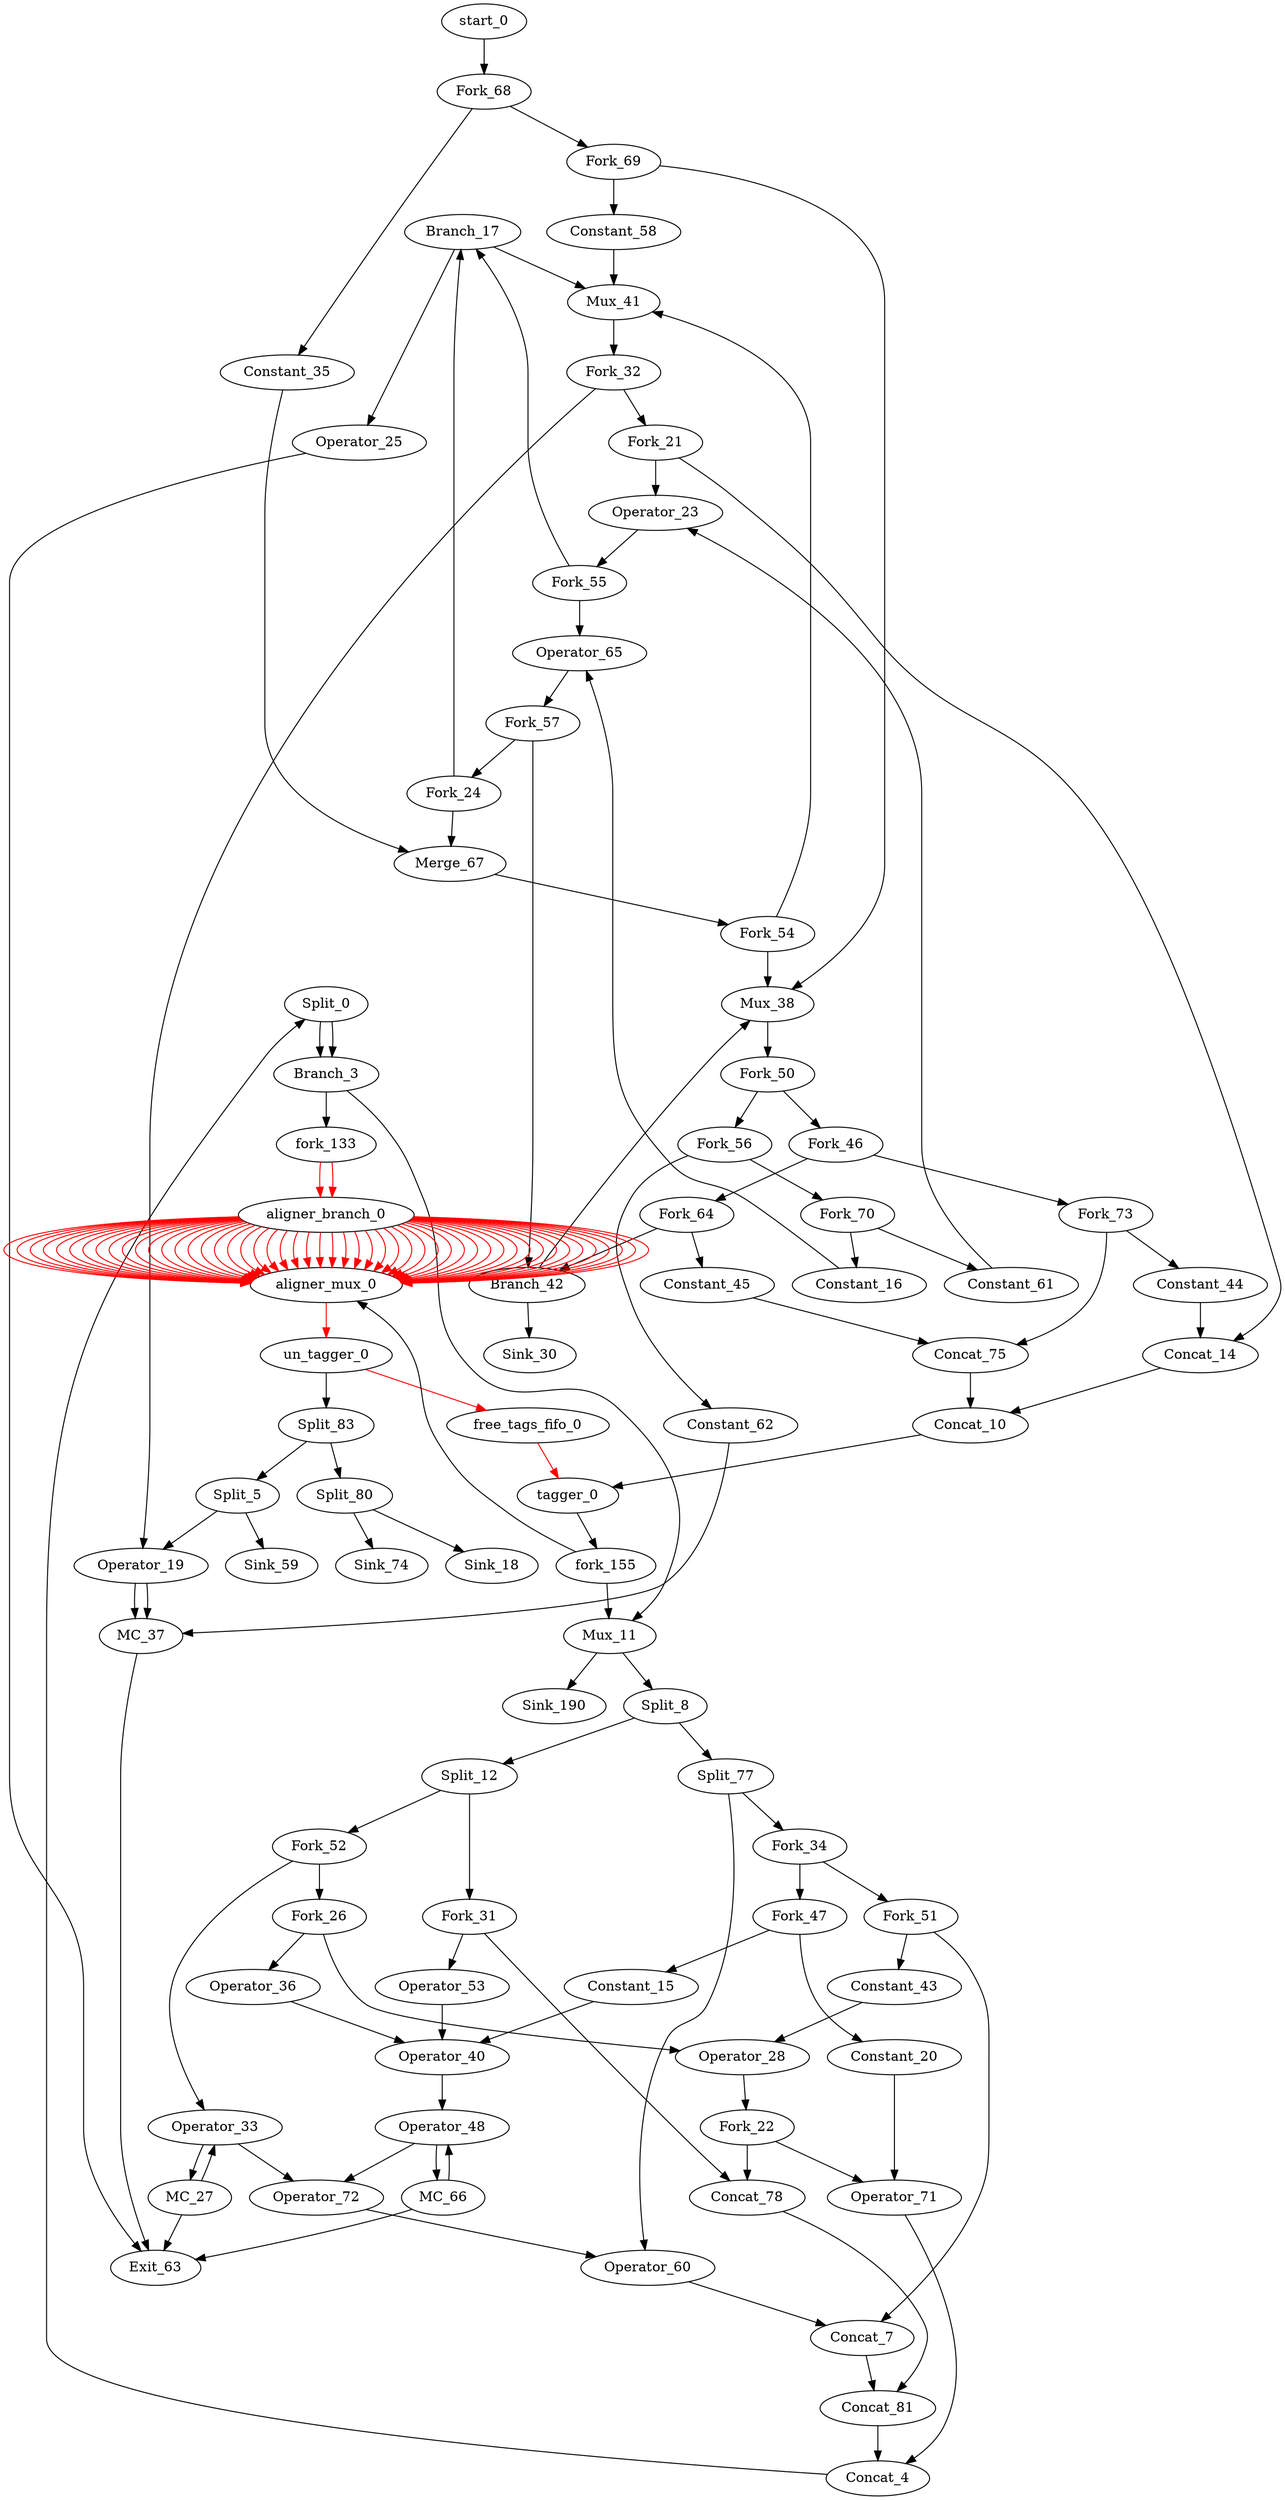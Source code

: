 Digraph G {
"Split_0" [type = "Split", in = "in1:98", out = " out1:97 out2:1 ", bbID = 3, tagged = true, taggers_num = 1, tagger_id = -1];
"Branch_3" [type = "Branch", in = "in1:97 in2?:1", out = " out1+:97 out2-:97 ", bbID = 3, tagged = true, taggers_num = 1, tagger_id = -1];
"Concat_4" [type = "Concat", in = "in1:97 in2:1", out = " out1:98 ", bbID = 3, tagged = true, taggers_num = 1, tagger_id = -1];
"Split_5" [type = "Split", in = "in1:33", out = " out1:32 out2:1 ", bbID = 3, tagged = false, taggers_num = 0, tagger_id = -1];
"Concat_7" [type = "Concat", in = "in1:32 in2:1", out = " out1:33 ", bbID = 3, tagged = true, taggers_num = 1, tagger_id = -1];
"Split_8" [type = "Split", in = "in1:97", out = " out1:33 out2:64 ", bbID = 3, tagged = true, taggers_num = 1, tagger_id = -1];
"Concat_10" [type = "Concat", in = "in1:33 in2:64", out = " out1:97 ", bbID = 3, tagged = false, taggers_num = 0, tagger_id = -1];
"Mux_11" [type = "CntrlMerge", in = "in1:97 in2:97", out = " out1:97 out2?:1 ", delay = 0.366, bbID = 3, tagged = true, taggers_num = 1, tagger_id = -1];
"Split_12" [type = "Split", in = "in1:64", out = " out1:32 out2:32 ", bbID = 3, tagged = true, taggers_num = 1, tagger_id = -1];
"Concat_14" [type = "Concat", in = "in1:32 in2:32", out = " out1:64 ", bbID = 3, tagged = false, taggers_num = 0, tagger_id = -1];
"Constant_15" [type = "Constant", value = "0x0000001E", tagger_id = -1, taggers_num = 0, tagged = false, out = "out1:32", in = "in1:32", bbID = 3];
"Constant_16" [type = "Constant", value = "0x0000001E", tagger_id = -1, taggers_num = 0, tagged = false, out = "out1:32", in = "in1:32", bbID = 4];
"Branch_17" [type = "Branch", tagger_id = -1, taggers_num = 0, tagged = false, out = "out1+:32 out2-:32", in = "in1:32 in2?:1*i", bbID = 4];
"Sink_18" [type = "Sink", in = "in1:32", bbID = 0];
"Operator_19" [type = "Operator", op = "mc_store_op", II = 1, latency = 0, delay = 0, offset = 0, portId = 0, tagger_id = -1, taggers_num = 0, tagged = false, out = "out1:32 out2:32 ", in = "in1:32 in2:32 ", bbID = 4];
"Constant_20" [type = "Constant", value = "0x0000001E", tagger_id = -1, taggers_num = 1, tagged = true, out = "out1:32", in = "in1:32", bbID = 3];
"Fork_21" [type = "Fork", tagger_id = -1, taggers_num = 0, tagged = false, out = "out1:32 out2:32", in = "in1:32", bbID = 2];
"Fork_22" [type = "Fork", tagger_id = -1, taggers_num = 1, tagged = true, out = "out1:32 out2:32 ", in = "in1:32", bbID = 3];
"Operator_23" [type = "Operator", op = "add_op", II = 1, latency = 0, delay = 1.693, tagger_id = -1, taggers_num = 0, tagged = false, out = "out1:32 ", in = "in1:32 in2:32 ", bbID = 4];
"Fork_24" [type = "Fork", tagger_id = -1, taggers_num = 0, tagged = false, out = "out1:32 out2:32", in = "in1:32", bbID = 4];
"Operator_25" [type = "Operator", op = "ret_op", II = 1, latency = 0, delay = 0, tagger_id = -1, taggers_num = 0, tagged = false, out = "out1:32 ", in = "in1:32 ", bbID = 5];
"Fork_26" [type = "Fork", tagger_id = -1, taggers_num = 0, tagged = true, out = "out1:32 out2:32", in = "in1:32", bbID = 3];
"MC_27" [type = "MC", stcount = 0, ldcount = 1, bbcount = 0, memory = "V", out = "out1:32*l0d out2:0*e ", in = "in1:32*l0a ", bbID = 0];
"Operator_28" [type = "Operator", op = "add_op", II = 1, latency = 0, delay = 1.693, tagger_id = -1, taggers_num = 1, tagged = true, out = "out1:32 ", in = "in1:32 in2:32 ", bbID = 3];
"Sink_30" [type = "Sink", in = "in1:0", bbID = 0];
"Fork_31" [type = "Fork", tagger_id = -1, taggers_num = 1, tagged = true, out = "out1:32 out2:32 ", in = "in1:32", bbID = 3];
"Fork_32" [type = "Fork", tagger_id = -1, taggers_num = 0, tagged = false, out = "out1:32 out2:32", in = "in1:32", bbID = 2];
"Operator_33" [type = "Operator", op = "mc_load_op", II = 1, latency = 2, delay = 0, offset = 0, portId = 0, tagger_id = -1, taggers_num = 1, tagged = true, out = "out1:32 out2:32 ", in = "in1:32 in2:32", bbID = 3];
"Fork_34" [type = "Fork", tagger_id = -1, taggers_num = 1, tagged = true, out = "out1:0 out2:0", in = "in1:0", bbID = 3];
"Constant_35" [type = "Constant", value = "0x00000000", tagger_id = -1, taggers_num = 0, tagged = false, out = "out1:32", in = "in1:32", bbID = 1];
"Operator_36" [type = "Operator", op = "zext_op", II = 1, latency = 0, delay = 0, tagger_id = -1, taggers_num = 1, tagged = true, out = "out1:32 ", in = "in1:32 ", bbID = 3];
"MC_37" [type = "MC", stcount = 1, ldcount = 0, bbcount = 1, memory = "Out", out = "out1:0*e ", in = "in1:32*c0 in2:32*s0a in3:32*s0d ", bbID = 0];
"Mux_38" [type = "Mux", tagger_id = -1, taggers_num = 0, tagged = false, out = "out1:0", in = "in1?:1 in2:0 in3:0 ", bbID = 2];
"start_0" [type = "Entry", in = "in1:0", out = " out1:0 ", control = "true", bbID = 1, tagged = false, taggers_num = 0, tagger_id = -1];
"Operator_40" [type = "Operator", op = "getelementptr_op", II = 1, latency = 0, delay = 2.966, tagger_id = -1, taggers_num = 1, tagged = true, out = "out1:32 ", in = "in1:32 in2:32 in3:32 ", bbID = 3];
"Mux_41" [type = "Mux", tagger_id = -1, taggers_num = 0, tagged = false, out = "out1:32", in = "in1?:1 in2:32 in3:32 ", bbID = 2];
"Branch_42" [type = "Branch", tagger_id = -1, taggers_num = 0, tagged = false, out = "out1+:0 out2-:0", in = "in1:0 in2?:1*i", bbID = 2];
"Constant_43" [type = "Constant", value = "0x00000001", tagger_id = -1, taggers_num = 1, tagged = true, out = "out1:32", in = "in1:32", bbID = 3];
"Constant_44" [type = "Constant", value = "0x00000000", tagger_id = -1, taggers_num = 0, tagged = false, out = "out1:32", in = "in1:32", bbID = 2];
"Constant_45" [type = "Constant", value = "0x00000000", tagger_id = -1, taggers_num = 0, tagged = false, out = "out1:32", in = "in1:32", bbID = 2];
"Fork_46" [type = "Fork", tagger_id = -1, taggers_num = 0, tagged = false, out = "out1:0 out2:0", in = "in1:0", bbID = 2];
"Fork_47" [type = "Fork", tagger_id = -1, taggers_num = 1, tagged = true, out = "out1:0 out2:0", in = "in1:0", bbID = 3];
"Operator_48" [type = "Operator", op = "mc_load_op", II = 1, latency = 2, delay = 0, offset = 0, portId = 0, tagger_id = -1, taggers_num = 1, tagged = true, out = "out1:32 out2:32 ", in = "in1:32 in2:32", bbID = 3];
"Fork_50" [type = "Fork", tagger_id = -1, taggers_num = 0, tagged = false, out = "out1:0 out2:0", in = "in1:0", bbID = 2];
"Fork_51" [type = "Fork", tagger_id = -1, taggers_num = 1, tagged = true, out = "out1:0 out2:0", in = "in1:0", bbID = 3];
"Fork_52" [type = "Fork", tagger_id = -1, taggers_num = 1, tagged = true, out = "out1:32 out2:32", in = "in1:32", bbID = 3];
"Operator_53" [type = "Operator", op = "zext_op", II = 1, latency = 0, delay = 0, tagger_id = -1, taggers_num = 1, tagged = true, out = "out1:32 ", in = "in1:32 ", bbID = 3];
"Fork_54" [type = "Fork", tagger_id = -1, taggers_num = 0, tagged = false, out = "out1:32 out2:32 ", in = "in1:32", bbID = 2];
"Fork_55" [type = "Fork", tagger_id = -1, taggers_num = 0, tagged = false, out = "out1:32 out2:32 ", in = "in1:32", bbID = 4];
"Fork_56" [type = "Fork", tagger_id = -1, taggers_num = 0, tagged = false, out = "out1:0 out2:0", in = "in1:0", bbID = 2];
"Fork_57" [type = "Fork", tagger_id = -1, taggers_num = 0, tagged = false, out = "out1:32 out2:32", in = "in1:32", bbID = 4];
"Constant_58" [type = "Constant", value = "0x00000000", tagger_id = -1, taggers_num = 0, tagged = false, out = "out1:32", in = "in1:32", bbID = 1];
"Sink_59" [type = "Sink", in = "in1:0", bbID = 0];
"Operator_60" [type = "Operator", op = "fadd_op", II = 1, latency = 10, delay = 0.966, tagger_id = -1, taggers_num = 1, tagged = true, out = "out1:32 ", in = "in1:32 in2:32 ", bbID = 3];
"Constant_61" [type = "Constant", value = "0x00000001", tagger_id = -1, taggers_num = 0, tagged = false, out = "out1:32", in = "in1:32", bbID = 4];
"Constant_62" [type = "Constant", value = "0x00000001", tagger_id = -1, taggers_num = 0, tagged = false, out = "out1:32", in = "in1:32", bbID = 4];
"Exit_63" [type = "Exit", out = "out1:32", in = "in1:0*e in2:0*e in3:0*e  in4:32 ", bbID = 0];
"Fork_64" [type = "Fork", tagger_id = -1, taggers_num = 0, tagged = false, out = "out1:0 out2:0", in = "in1:0", bbID = 2];
"Operator_65" [type = "Operator", op = "icmp_ult_op", II = 1, latency = 0, delay = 1.53, tagger_id = -1, taggers_num = 0, tagged = false, out = "out1:1 ", in = "in1:32 in2:32 ", bbID = 4];
"MC_66" [type = "MC", stcount = 0, ldcount = 1, bbcount = 0, memory = "M", out = "out1:32*l0d out2:0*e ", in = "in1:32*l0a ", bbID = 0];
"Merge_67" [type = "Merge", delay = 0.366, tagger_id = -1, taggers_num = 0, tagged = false, out = "out1:32", in = "in1:32 in2:32 ", bbID = 2];
"Fork_68" [type = "Fork", tagger_id = -1, taggers_num = 0, tagged = false, out = "out1:0 out2:0", in = "in1:0", bbID = 1];
"Fork_69" [type = "Fork", tagger_id = -1, taggers_num = 0, tagged = false, out = "out1:0 out2:0", in = "in1:0", bbID = 1];
"Fork_70" [type = "Fork", tagger_id = -1, taggers_num = 0, tagged = false, out = "out1:0 out2:0", in = "in1:0", bbID = 2];
"Operator_71" [type = "Operator", op = "icmp_ult_op", II = 1, latency = 0, delay = 1.53, tagger_id = -1, taggers_num = 1, tagged = true, out = "out1:1 ", in = "in1:32 in2:32 ", bbID = 3];
"Operator_72" [type = "Operator", op = "fmul_op", II = 1, latency = 6, delay = 0.966, tagger_id = -1, taggers_num = 1, tagged = true, out = "out1:32 ", in = "in1:32 in2:32 ", bbID = 3];
"Fork_73" [type = "Fork", tagger_id = -1, taggers_num = 0, tagged = false, out = "out1:0 out2:0", in = "in1:0", bbID = 2];
"Sink_74" [type = "Sink", in = "in1:32", bbID = 0];
"Concat_75" [type = "Concat", in = "in1:32 in2:1", out = " out1:33 ", bbID = 3, tagged = false, taggers_num = 0, tagger_id = -1];
"Split_77" [type = "Split", in = "in1:33", out = " out1:32 out2:1 ", bbID = 3, tagged = true, taggers_num = 1, tagger_id = -1];
"Concat_78" [type = "Concat", in = "in1:32 in2:32", out = " out1:64 ", bbID = 3, tagged = true, taggers_num = 1, tagger_id = -1];
"Split_80" [type = "Split", in = "in1:64", out = " out1:32 out2:32 ", bbID = 3, tagged = false, taggers_num = 0, tagger_id = -1];
"Concat_81" [type = "Concat", in = "in1:33 in2:64", out = " out1:97 ", bbID = 3, tagged = true, taggers_num = 1, tagger_id = -1];
"Split_83" [type = "Split", in = "in1:97", out = " out1:33 out2:64 ", bbID = 3, tagged = false, taggers_num = 0, tagger_id = -1];


"aligner_branch_0" [type = "Aligner_Branch", bbID= 4,  in = "in1:97 in2?:32", out = " out1:97 out2:97 out3:97 out4:97 out5:97 out6:97 out7:97 out8:97 out9:97 out10:97 out11:97 out12:97 out13:97 out14:97 out15:97 out16:97 out17:97 out18:97 out19:97 out20:97 out21:97 out22:97 out23:97 out24:97 out25:97 out26:97 out27:97 out28:97 out29:97 out30:97 out31:97 out32:97 out33:97 out34:97 out35:97 out36:97 out37:97 out38:97 out39:97 out40:97 out41:97 out42:97 out43:97 out44:97 out45:97 out46:97 out47:97 out48:97 out49:97 out50:97", tagged=false, taggers_num=0, tagger_id=0];
"aligner_mux_0" [type = "Aligner_Mux", bbID= 4, in = " in1?:32 in2:97 in3:97 in4:97 in5:97 in6:97 in7:97 in8:97 in9:97 in10:97 in11:97 in12:97 in13:97 in14:97 in15:97 in16:97 in17:97 in18:97 in19:97 in20:97 in21:97 in22:97 in23:97 in24:97 in25:97 in26:97 in27:97 in28:97 in29:97 in30:97 in31:97 in32:97 in33:97 in34:97 in35:97 in36:97 in37:97 in38:97 in39:97 in40:97 in41:97 in42:97 in43:97 in44:97 in45:97 in46:97 in47:97 in48:97 in49:97 in50:97 in51:97", out = " out1:97", tagged=false, taggers_num=0, tagger_id=0];
"un_tagger_0" [type = "Un_Tagger", bbID= 4, in = " in1:97", out = " out1:97 out2:97", tagged=false, taggers_num=0, tagger_id=0];
"free_tags_fifo_0" [type = "Free_Tags_Fifo", bbID= 4, in = " in1:32", out = " out1:32", tagged=false, taggers_num=0, tagger_id=-1];
"tagger_0" [type = "Tagger", bbID= 2, in = " in1:97 in2:97", out = " out1:97", tagged=false, taggers_num=0, tagger_id=-1];
"fork_133" [type = "Fork", bbID= 4, in = "in1:97", out = "out1:97 out2:97 ", tagged=true, taggers_num=1, tagger_id=-1];
"fork_155" [type = "Fork", bbID= 4, in = "in1:97", out = "out1:97 out2:97 ", tagged=true, taggers_num=1, tagger_id=-1];

"Sink_190" [type = "Sink", in = "in1:32", bbID = 0];


  "Branch_3" -> "fork_133" [from = "out2", to = "in1" ];
  "fork_133" -> "aligner_branch_0" [color = "red", from = "out1", to = "in1"];
  "fork_133" -> "aligner_branch_0" [color = "red", from = "out2", to = "in2"];
  "aligner_mux_0" -> "un_tagger_0" [color = "red", from = "out1", to = "in1"];
  "un_tagger_0" -> "free_tags_fifo_0" [color = "red", from = "out1", to = "in1"];
  "un_tagger_0" -> "Split_83" [from = "out2", to = "in1" ];
  "free_tags_fifo_0" -> "tagger_0" [color = "red", from = "out1", to = "in1"];


  "aligner_branch_0" -> "aligner_mux_0" [color = "red", from = "out1", to = "in2"];
  "aligner_branch_0" -> "aligner_mux_0" [color = "red", from = "out2", to = "in3"];
  "aligner_branch_0" -> "aligner_mux_0" [color = "red", from = "out3", to = "in4"];
  "aligner_branch_0" -> "aligner_mux_0" [color = "red", from = "out4", to = "in5"];
  "aligner_branch_0" -> "aligner_mux_0" [color = "red", from = "out5", to = "in6"];
  "aligner_branch_0" -> "aligner_mux_0" [color = "red", from = "out6", to = "in7"];
  "aligner_branch_0" -> "aligner_mux_0" [color = "red", from = "out7", to = "in8"];
  "aligner_branch_0" -> "aligner_mux_0" [color = "red", from = "out8", to = "in9"];
  "aligner_branch_0" -> "aligner_mux_0" [color = "red", from = "out9", to = "in10"];
  "aligner_branch_0" -> "aligner_mux_0" [color = "red", from = "out10", to = "in11"];
  "aligner_branch_0" -> "aligner_mux_0" [color = "red", from = "out11", to = "in12"];
  "aligner_branch_0" -> "aligner_mux_0" [color = "red", from = "out12", to = "in13"];
  "aligner_branch_0" -> "aligner_mux_0" [color = "red", from = "out13", to = "in14"];
  "aligner_branch_0" -> "aligner_mux_0" [color = "red", from = "out14", to = "in15"];
  "aligner_branch_0" -> "aligner_mux_0" [color = "red", from = "out15", to = "in16"];
  "aligner_branch_0" -> "aligner_mux_0" [color = "red", from = "out16", to = "in17"];
  "aligner_branch_0" -> "aligner_mux_0" [color = "red", from = "out17", to = "in18"];
  "aligner_branch_0" -> "aligner_mux_0" [color = "red", from = "out18", to = "in19"];
  "aligner_branch_0" -> "aligner_mux_0" [color = "red", from = "out19", to = "in20"];
  "aligner_branch_0" -> "aligner_mux_0" [color = "red", from = "out20", to = "in21"];
  "aligner_branch_0" -> "aligner_mux_0" [color = "red", from = "out21", to = "in22"];
  "aligner_branch_0" -> "aligner_mux_0" [color = "red", from = "out22", to = "in23"];
  "aligner_branch_0" -> "aligner_mux_0" [color = "red", from = "out23", to = "in24"];
  "aligner_branch_0" -> "aligner_mux_0" [color = "red", from = "out24", to = "in25"];
  "aligner_branch_0" -> "aligner_mux_0" [color = "red", from = "out25", to = "in26"];
  "aligner_branch_0" -> "aligner_mux_0" [color = "red", from = "out26", to = "in27"];
  "aligner_branch_0" -> "aligner_mux_0" [color = "red", from = "out27", to = "in28"];
  "aligner_branch_0" -> "aligner_mux_0" [color = "red", from = "out28", to = "in29"];
  "aligner_branch_0" -> "aligner_mux_0" [color = "red", from = "out29", to = "in30"];
  "aligner_branch_0" -> "aligner_mux_0" [color = "red", from = "out30", to = "in31"];
  "aligner_branch_0" -> "aligner_mux_0" [color = "red", from = "out31", to = "in32"];
  "aligner_branch_0" -> "aligner_mux_0" [color = "red", from = "out32", to = "in33"];
  "aligner_branch_0" -> "aligner_mux_0" [color = "red", from = "out33", to = "in34"];
  "aligner_branch_0" -> "aligner_mux_0" [color = "red", from = "out34", to = "in35"];
  "aligner_branch_0" -> "aligner_mux_0" [color = "red", from = "out35", to = "in36"];
  "aligner_branch_0" -> "aligner_mux_0" [color = "red", from = "out36", to = "in37"];
  "aligner_branch_0" -> "aligner_mux_0" [color = "red", from = "out37", to = "in38"];
  "aligner_branch_0" -> "aligner_mux_0" [color = "red", from = "out38", to = "in39"];
  "aligner_branch_0" -> "aligner_mux_0" [color = "red", from = "out39", to = "in40"];
  "aligner_branch_0" -> "aligner_mux_0" [color = "red", from = "out40", to = "in41"];
  "aligner_branch_0" -> "aligner_mux_0" [color = "red", from = "out41", to = "in42"];
  "aligner_branch_0" -> "aligner_mux_0" [color = "red", from = "out42", to = "in43"];
  "aligner_branch_0" -> "aligner_mux_0" [color = "red", from = "out43", to = "in44"];
  "aligner_branch_0" -> "aligner_mux_0" [color = "red", from = "out44", to = "in45"];
  "aligner_branch_0" -> "aligner_mux_0" [color = "red", from = "out45", to = "in46"];
  "aligner_branch_0" -> "aligner_mux_0" [color = "red", from = "out46", to = "in47"];
  "aligner_branch_0" -> "aligner_mux_0" [color = "red", from = "out47", to = "in48"];
  "aligner_branch_0" -> "aligner_mux_0" [color = "red", from = "out48", to = "in49"];
  "aligner_branch_0" -> "aligner_mux_0" [color = "red", from = "out49", to = "in50"];
  "aligner_branch_0" -> "aligner_mux_0" [color = "red", from = "out50", to = "in51"];


  "Concat_81" -> "Concat_4" [from = "out1", to = "in1" ];
  "Split_83" -> "Split_80" [from = "out2", to = "in1" ];
  "Concat_78" -> "Concat_81" [from = "out1", to = "in2" ];
  "Split_8" -> "Split_77" [from = "out1", to = "in1" ];
  "Concat_75" -> "Concat_10" [from = "out1", to = "in1" ];
  "Operator_33" -> "MC_27" [from = "out2", to = "in1" ];
  "MC_27" -> "Operator_33" [from = "out1", to = "in1" ];
  "Operator_48" -> "MC_66" [from = "out2", to = "in1" ];
  "MC_66" -> "Operator_48" [from = "out1", to = "in1" ];
  "Operator_19" -> "MC_37" [from = "out2", to = "in2" ];
  "Operator_19" -> "MC_37" [from = "out1", to = "in3" ];
  "MC_27" -> "Exit_63" [from = "out2", to = "in1" ];
  "MC_66" -> "Exit_63" [from = "out2", to = "in2" ];
  "Constant_62" -> "MC_37" [from = "out1", to = "in1" ];
  "MC_37" -> "Exit_63" [from = "out1", to = "in3" ];
  "Constant_58" -> "Mux_41" [from = "out1", to = "in2" ];
  "Mux_41" -> "Fork_32" [from = "out1", to = "in1" ];
  "Constant_45" -> "Concat_75" [from = "out1", to = "in1" ];
  "Split_77" -> "Operator_60" [from = "out1", to = "in1" ];
  "Constant_44" -> "Concat_14" [from = "out1", to = "in1" ];
  "Split_12" -> "Fork_52" [from = "out1", to = "in1" ];
  "Operator_33" -> "Operator_72" [from = "out1", to = "in1" ];
  "Operator_53" -> "Operator_40" [from = "out1", to = "in1" ];
  "Operator_36" -> "Operator_40" [from = "out1", to = "in2" ];
  "Operator_40" -> "Operator_48" [from = "out1", to = "in2" ];
  "Operator_48" -> "Operator_72" [from = "out1", to = "in2" ];
  "Operator_72" -> "Operator_60" [from = "out1", to = "in2" ];
  "Operator_60" -> "Concat_7" [from = "out1", to = "in1" ];
  "Constant_43" -> "Operator_28" [from = "out1", to = "in2" ];
  "Operator_28" -> "Fork_22" [from = "out1", to = "in1" ];
  "Constant_20" -> "Operator_71" [from = "out1", to = "in2" ];
  "Operator_71" -> "Concat_4" [from = "out1", to = "in2" ];
  "Constant_61" -> "Operator_23" [from = "out1", to = "in2" ];
  "Operator_23" -> "Fork_55" [from = "out1", to = "in1" ];
  "Constant_16" -> "Operator_65" [from = "out1", to = "in2" ];
  "Operator_65" -> "Fork_57" [from = "out1", to = "in1" ];
  "Operator_25" -> "Exit_63" [from = "out1", to = "in4" ];
  "Constant_15" -> "Operator_40" [from = "out1", to = "in3" ];
  "start_0" -> "Fork_68" [from = "out1", to = "in1" ];
  "Split_12" -> "Fork_31" [from = "out2", to = "in1" ];
  "Mux_38" -> "Fork_50" [from = "out1", to = "in1" ];
  "Split_77" -> "Fork_34" [from = "out2", to = "in1" ];
  "Branch_17" -> "Operator_25" [from = "out1", to = "in1" ];
  "Branch_17" -> "Mux_41" [from = "out2", to = "in3" ];
  "Merge_67" -> "Fork_54" [from = "out1", to = "in1" ];
  "Constant_35" -> "Merge_67" [from = "out1", to = "in1" ];
  "Split_5" -> "Operator_19" [from = "out1", to = "in1" ];
  "Split_80" -> "Sink_74" [from = "out1", to = "in1" ];
  "Split_80" -> "Sink_18" [from = "out2", to = "in1" ];
  "Branch_42" -> "Sink_30" [from = "out1", to = "in1" ];
  "Branch_42" -> "Mux_38" [from = "out2", to = "in3" ];
  "Split_5" -> "Sink_59" [from = "out2", to = "in1" ];
  "Fork_21" -> "Concat_14" [from = "out1", to = "in2" ];
  "Fork_21" -> "Operator_23" [from = "out2", to = "in1" ];
  "Fork_32" -> "Operator_19" [from = "out1", to = "in2" ];
  "Fork_32" -> "Fork_21" [from = "out2", to = "in1" ];
  "Fork_26" -> "Operator_36" [from = "out1", to = "in1" ];
  "Fork_26" -> "Operator_28" [from = "out2", to = "in1" ];
  "Fork_52" -> "Operator_33" [from = "out1", to = "in2" ];
  "Fork_52" -> "Fork_26" [from = "out2", to = "in1" ];
  "Fork_22" -> "Operator_71" [from = "out1", to = "in1" ];
  "Fork_22" -> "Concat_78" [from = "out2", to = "in1" ];
  "Fork_55" -> "Operator_65" [from = "out1", to = "in1" ];
  "Fork_55" -> "Branch_17" [from = "out2", to = "in1" ];
  "Fork_24" -> "Branch_17" [from = "out1", to = "in2" ];
  "Fork_24" -> "Merge_67" [from = "out2", to = "in2" ];
  "Fork_57" -> "Branch_42" [from = "out1", to = "in2" ];
  "Fork_57" -> "Fork_24" [from = "out2", to = "in1" ];
  "Fork_69" -> "Constant_58" [from = "out1", to = "in1" ];
  "Fork_69" -> "Mux_38" [from = "out2", to = "in2" ];
  "Fork_68" -> "Constant_35" [from = "out1", to = "in1" ];
  "Fork_68" -> "Fork_69" [from = "out2", to = "in1" ];
  "Fork_31" -> "Operator_53" [from = "out1", to = "in1" ];
  "Fork_31" -> "Concat_78" [from = "out2", to = "in2" ];
  "Fork_64" -> "Constant_45" [from = "out1", to = "in1" ];
  "Fork_64" -> "Branch_42" [from = "out2", to = "in1" ];
  "Fork_73" -> "Constant_44" [from = "out1", to = "in1" ];
  "Fork_73" -> "Concat_75" [from = "out2", to = "in2" ];
  "Fork_70" -> "Constant_61" [from = "out1", to = "in1" ];
  "Fork_70" -> "Constant_16" [from = "out2", to = "in1" ];
  "Fork_46" -> "Fork_64" [from = "out1", to = "in1" ];
  "Fork_46" -> "Fork_73" [from = "out2", to = "in1" ];
  "Fork_56" -> "Fork_70" [from = "out1", to = "in1" ];
  "Fork_56" -> "Constant_62" [from = "out2", to = "in1" ];
  "Fork_50" -> "Fork_46" [from = "out1", to = "in1" ];
  "Fork_50" -> "Fork_56" [from = "out2", to = "in1" ];
  "Fork_51" -> "Constant_43" [from = "out1", to = "in1" ];
  "Fork_51" -> "Concat_7" [from = "out2", to = "in2" ];
  "Fork_47" -> "Constant_20" [from = "out1", to = "in1" ];
  "Fork_47" -> "Constant_15" [from = "out2", to = "in1" ];
  "Fork_34" -> "Fork_51" [from = "out1", to = "in1" ];
  "Fork_34" -> "Fork_47" [from = "out2", to = "in1" ];
  "Fork_54" -> "Mux_41" [from = "out1", to = "in1" ];
  "Fork_54" -> "Mux_38" [from = "out2", to = "in1" ];
  "Concat_14" -> "Concat_10" [from = "out1", to = "in2" ];
  "Split_8" -> "Split_12" [from = "out2", to = "in1" ];
  "Concat_10" -> "tagger_0" [from = "out1", to = "in2" ];
  "tagger_0" -> "fork_155" [from = "out1", to = "in1" ];
  "fork_155" -> "Mux_11" [from = "out1", to = "in1" ];
  "fork_155" -> "aligner_mux_0" [from = "out2", to = "in1" ];
  "Branch_3" -> "Mux_11" [from = "out1", to = "in2" ];
  "Mux_11" -> "Split_8" [from = "out1", to = "in1" ];
  "Concat_7" -> "Concat_81" [from = "out1", to = "in1" ];
  "Split_83" -> "Split_5" [from = "out1", to = "in1" ];
  "Concat_4" -> "Split_0" [from = "out1", to = "in1" ];
  "Split_0" -> "Branch_3" [from = "out1", to = "in1" ];
  "Split_0" -> "Branch_3" [from = "out2", to = "in2" ];
  "Mux_11" -> "Sink_190" [from = "out2", to = "in1" ];
}
